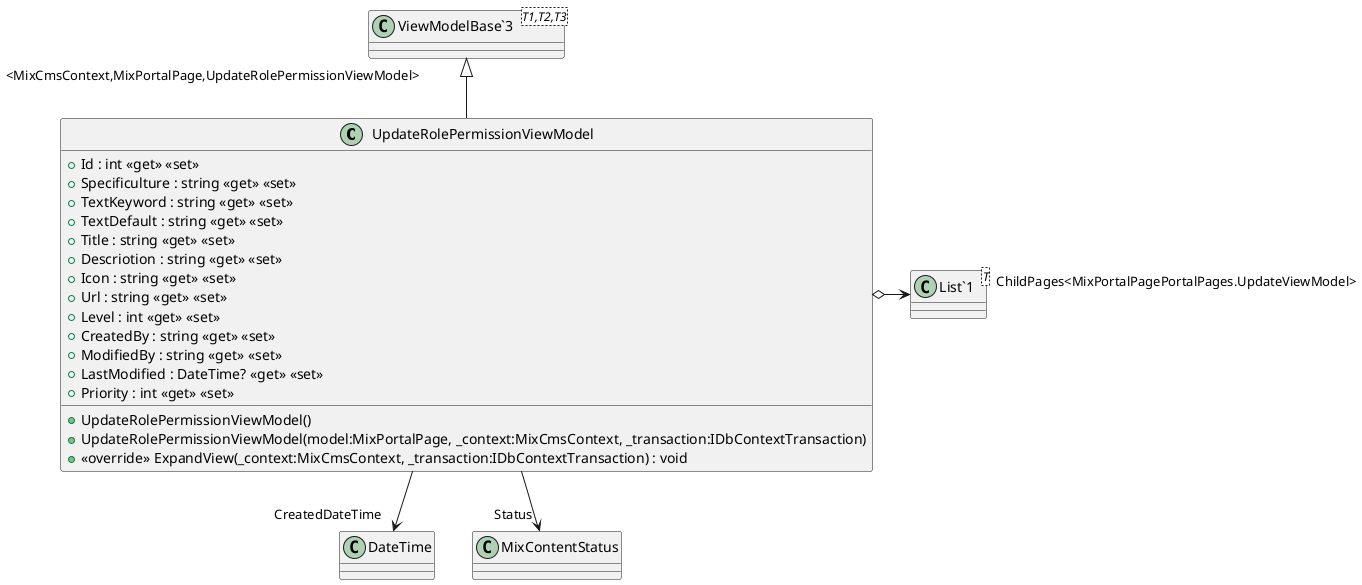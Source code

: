 @startuml
class UpdateRolePermissionViewModel {
    + Id : int <<get>> <<set>>
    + Specificulture : string <<get>> <<set>>
    + TextKeyword : string <<get>> <<set>>
    + TextDefault : string <<get>> <<set>>
    + Title : string <<get>> <<set>>
    + Descriotion : string <<get>> <<set>>
    + Icon : string <<get>> <<set>>
    + Url : string <<get>> <<set>>
    + Level : int <<get>> <<set>>
    + CreatedBy : string <<get>> <<set>>
    + ModifiedBy : string <<get>> <<set>>
    + LastModified : DateTime? <<get>> <<set>>
    + Priority : int <<get>> <<set>>
    + UpdateRolePermissionViewModel()
    + UpdateRolePermissionViewModel(model:MixPortalPage, _context:MixCmsContext, _transaction:IDbContextTransaction)
    + <<override>> ExpandView(_context:MixCmsContext, _transaction:IDbContextTransaction) : void
}
class "ViewModelBase`3"<T1,T2,T3> {
}
class "List`1"<T> {
}
"ViewModelBase`3" "<MixCmsContext,MixPortalPage,UpdateRolePermissionViewModel>" <|-- UpdateRolePermissionViewModel
UpdateRolePermissionViewModel --> "CreatedDateTime" DateTime
UpdateRolePermissionViewModel --> "Status" MixContentStatus
UpdateRolePermissionViewModel o-> "ChildPages<MixPortalPagePortalPages.UpdateViewModel>" "List`1"
@enduml
